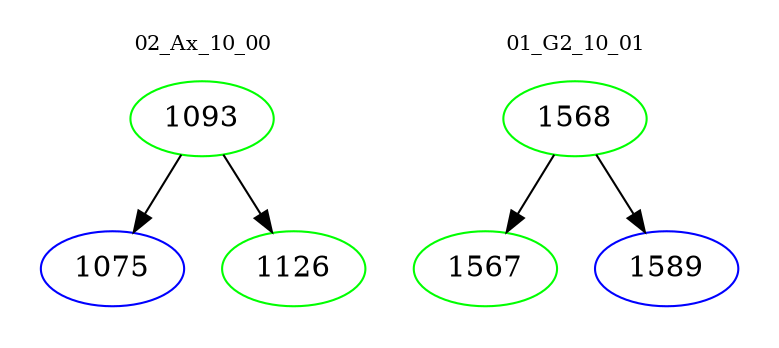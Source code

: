 digraph{
subgraph cluster_0 {
color = white
label = "02_Ax_10_00";
fontsize=10;
T0_1093 [label="1093", color="green"]
T0_1093 -> T0_1075 [color="black"]
T0_1075 [label="1075", color="blue"]
T0_1093 -> T0_1126 [color="black"]
T0_1126 [label="1126", color="green"]
}
subgraph cluster_1 {
color = white
label = "01_G2_10_01";
fontsize=10;
T1_1568 [label="1568", color="green"]
T1_1568 -> T1_1567 [color="black"]
T1_1567 [label="1567", color="green"]
T1_1568 -> T1_1589 [color="black"]
T1_1589 [label="1589", color="blue"]
}
}
